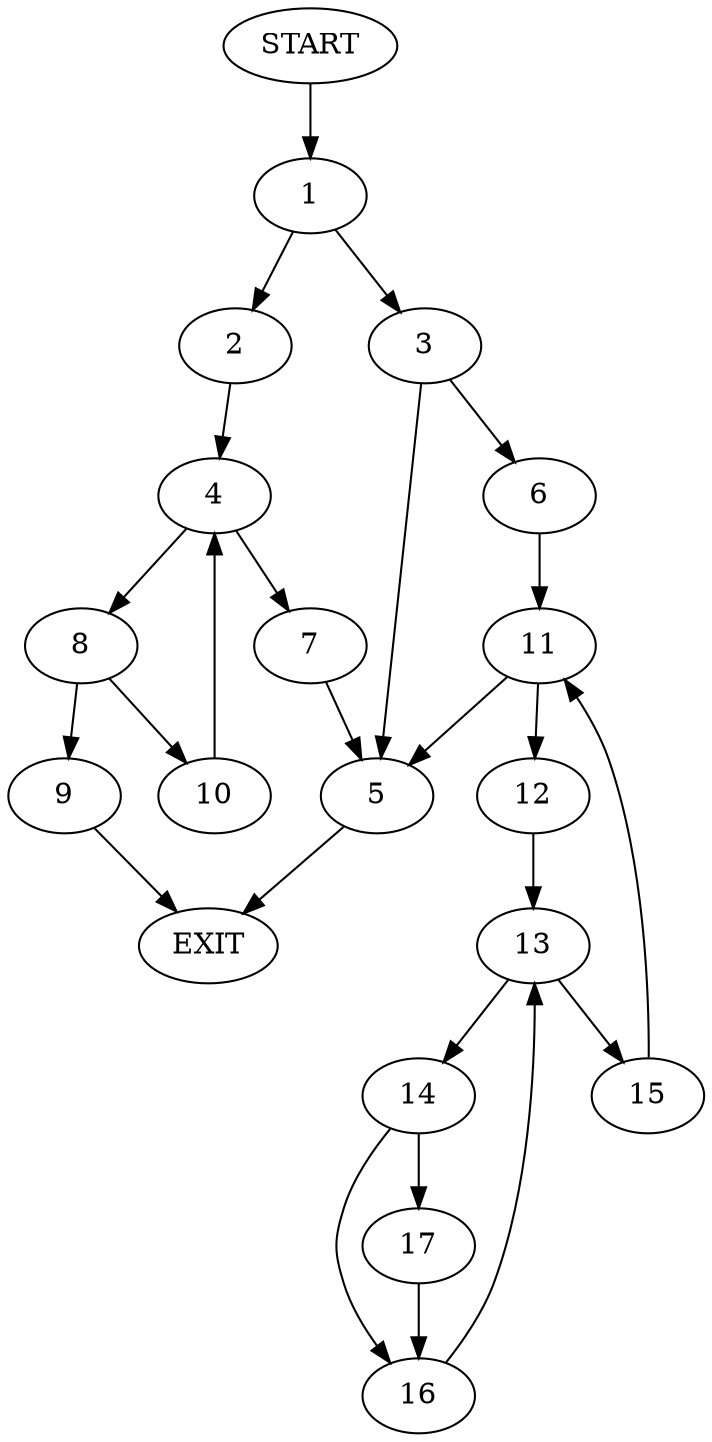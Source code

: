 digraph {
0 [label="START"]
18 [label="EXIT"]
0 -> 1
1 -> 2
1 -> 3
2 -> 4
3 -> 5
3 -> 6
4 -> 7
4 -> 8
8 -> 9
8 -> 10
7 -> 5
9 -> 18
10 -> 4
5 -> 18
6 -> 11
11 -> 5
11 -> 12
12 -> 13
13 -> 14
13 -> 15
14 -> 16
14 -> 17
15 -> 11
17 -> 16
16 -> 13
}
